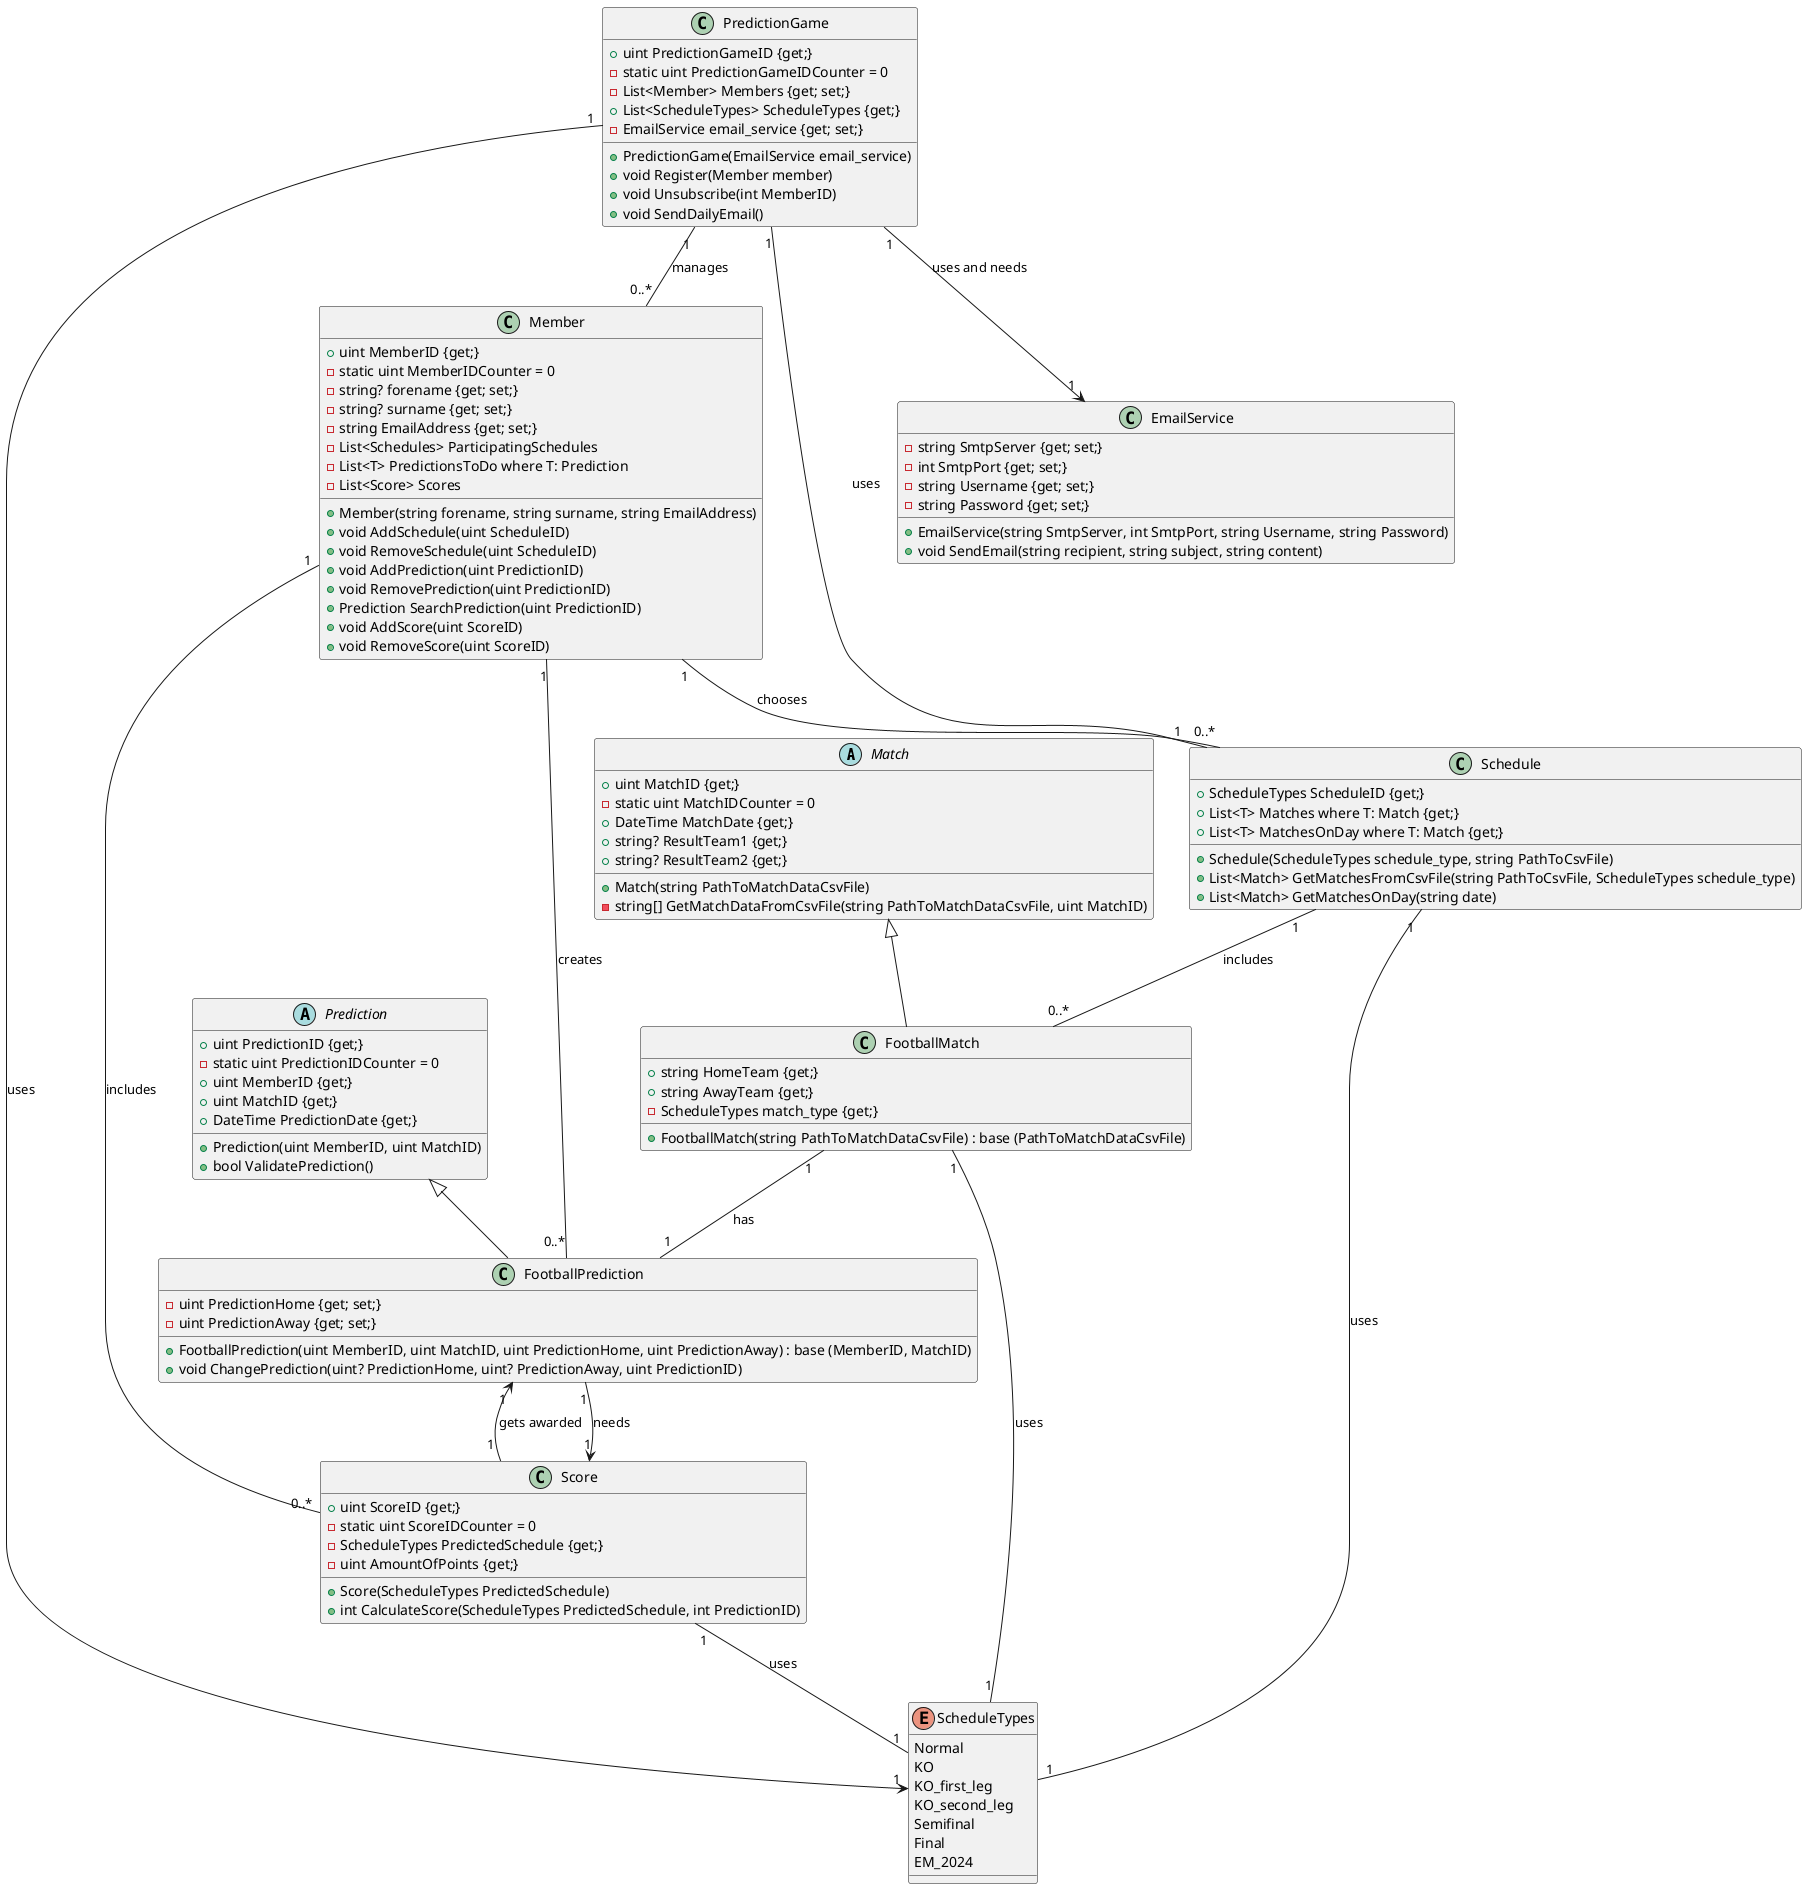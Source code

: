 @startuml PredictionGame
abstract class Match {
    + uint MatchID {get;}
    - static uint MatchIDCounter = 0
    + DateTime MatchDate {get;}
    + string? ResultTeam1 {get;}
    + string? ResultTeam2 {get;}
    + Match(string PathToMatchDataCsvFile)
    - string[] GetMatchDataFromCsvFile(string PathToMatchDataCsvFile, uint MatchID)
}

enum ScheduleTypes{
    Normal
    KO
    KO_first_leg
    KO_second_leg
    Semifinal
    Final
}

class FootballMatch extends Match {
    + string HomeTeam {get;}
    + string AwayTeam {get;}
    - ScheduleTypes match_type {get;}
    + FootballMatch(string PathToMatchDataCsvFile) : base (PathToMatchDataCsvFile)
}

class Member {
    + uint MemberID {get;}
    - static uint MemberIDCounter = 0
    - string? forename {get; set;}
    - string? surname {get; set;}
    - string EmailAddress {get; set;}
    - List<Schedules> ParticipatingSchedules
    - List<T> PredictionsToDo where T: Prediction
    - List<Score> Scores
    + Member(string forename, string surname, string EmailAddress)
    + void AddSchedule(uint ScheduleID)
    + void RemoveSchedule(uint ScheduleID)
    + void AddPrediction(uint PredictionID)
    + void RemovePrediction(uint PredictionID)
    + Prediction SearchPrediction(uint PredictionID)
    + void AddScore(uint ScoreID)
    + void RemoveScore(uint ScoreID)
}

abstract class Prediction {
    + uint PredictionID {get;}
    - static uint PredictionIDCounter = 0
    + uint MemberID {get;}
    + uint MatchID {get;}
    + DateTime PredictionDate {get;}
    + Prediction(uint MemberID, uint MatchID)
    + bool ValidatePrediction()
}

class FootballPrediction extends Prediction {
    - uint PredictionHome {get; set;}
    - uint PredictionAway {get; set;}
    + FootballPrediction(uint MemberID, uint MatchID, uint PredictionHome, uint PredictionAway) : base (MemberID, MatchID)
    + void ChangePrediction(uint? PredictionHome, uint? PredictionAway, uint PredictionID)
}

enum ScheduleTypes {
    EM_2024
}

class Schedule {
    + ScheduleTypes ScheduleID {get;}
    + List<T> Matches where T: Match {get;}
    + List<T> MatchesOnDay where T: Match {get;}
    + Schedule(ScheduleTypes schedule_type, string PathToCsvFile)
    + List<Match> GetMatchesFromCsvFile(string PathToCsvFile, ScheduleTypes schedule_type)
    + List<Match> GetMatchesOnDay(string date)
}

class Score {
    + uint ScoreID {get;}
    - static uint ScoreIDCounter = 0
    - ScheduleTypes PredictedSchedule {get;}
    - uint AmountOfPoints {get;}
    + Score(ScheduleTypes PredictedSchedule)
    + int CalculateScore(ScheduleTypes PredictedSchedule, int PredictionID)
}

class EmailService {
    - string SmtpServer {get; set;}
    - int SmtpPort {get; set;}
    - string Username {get; set;}
    - string Password {get; set;}
    + EmailService(string SmtpServer, int SmtpPort, string Username, string Password)
    + void SendEmail(string recipient, string subject, string content)
}

class PredictionGame {
    + uint PredictionGameID {get;}
    - static uint PredictionGameIDCounter = 0
    - List<Member> Members {get; set;}
    + List<ScheduleTypes> ScheduleTypes {get;}
    - EmailService email_service {get; set;}
    + PredictionGame(EmailService email_service)
    + void Register(Member member)
    + void Unsubscribe(int MemberID)
    + void SendDailyEmail()
}

Member "1" -- "0..*" FootballPrediction : creates
Member "1" -- "0..*" Score : includes
Member "1" -- "0..*" Schedule : chooses
FootballMatch "1" -- "1" FootballPrediction : has
Schedule "1" -- "0..*" FootballMatch : includes
PredictionGame "1" -- "0..*" Member : manages
PredictionGame "1" -- "1" Schedule : uses
PredictionGame "1" --> "1" EmailService : uses and needs
PredictionGame "1" --> "1" ScheduleTypes : uses
ScheduleTypes "1" -- "1" FootballMatch : uses
Schedule "1" -- "1" ScheduleTypes : uses
Score "1" -- "1" ScheduleTypes : uses
Score "1" <-- "1" FootballPrediction : needs
FootballPrediction "1" <-- "1" Score : gets awarded
@enduml
